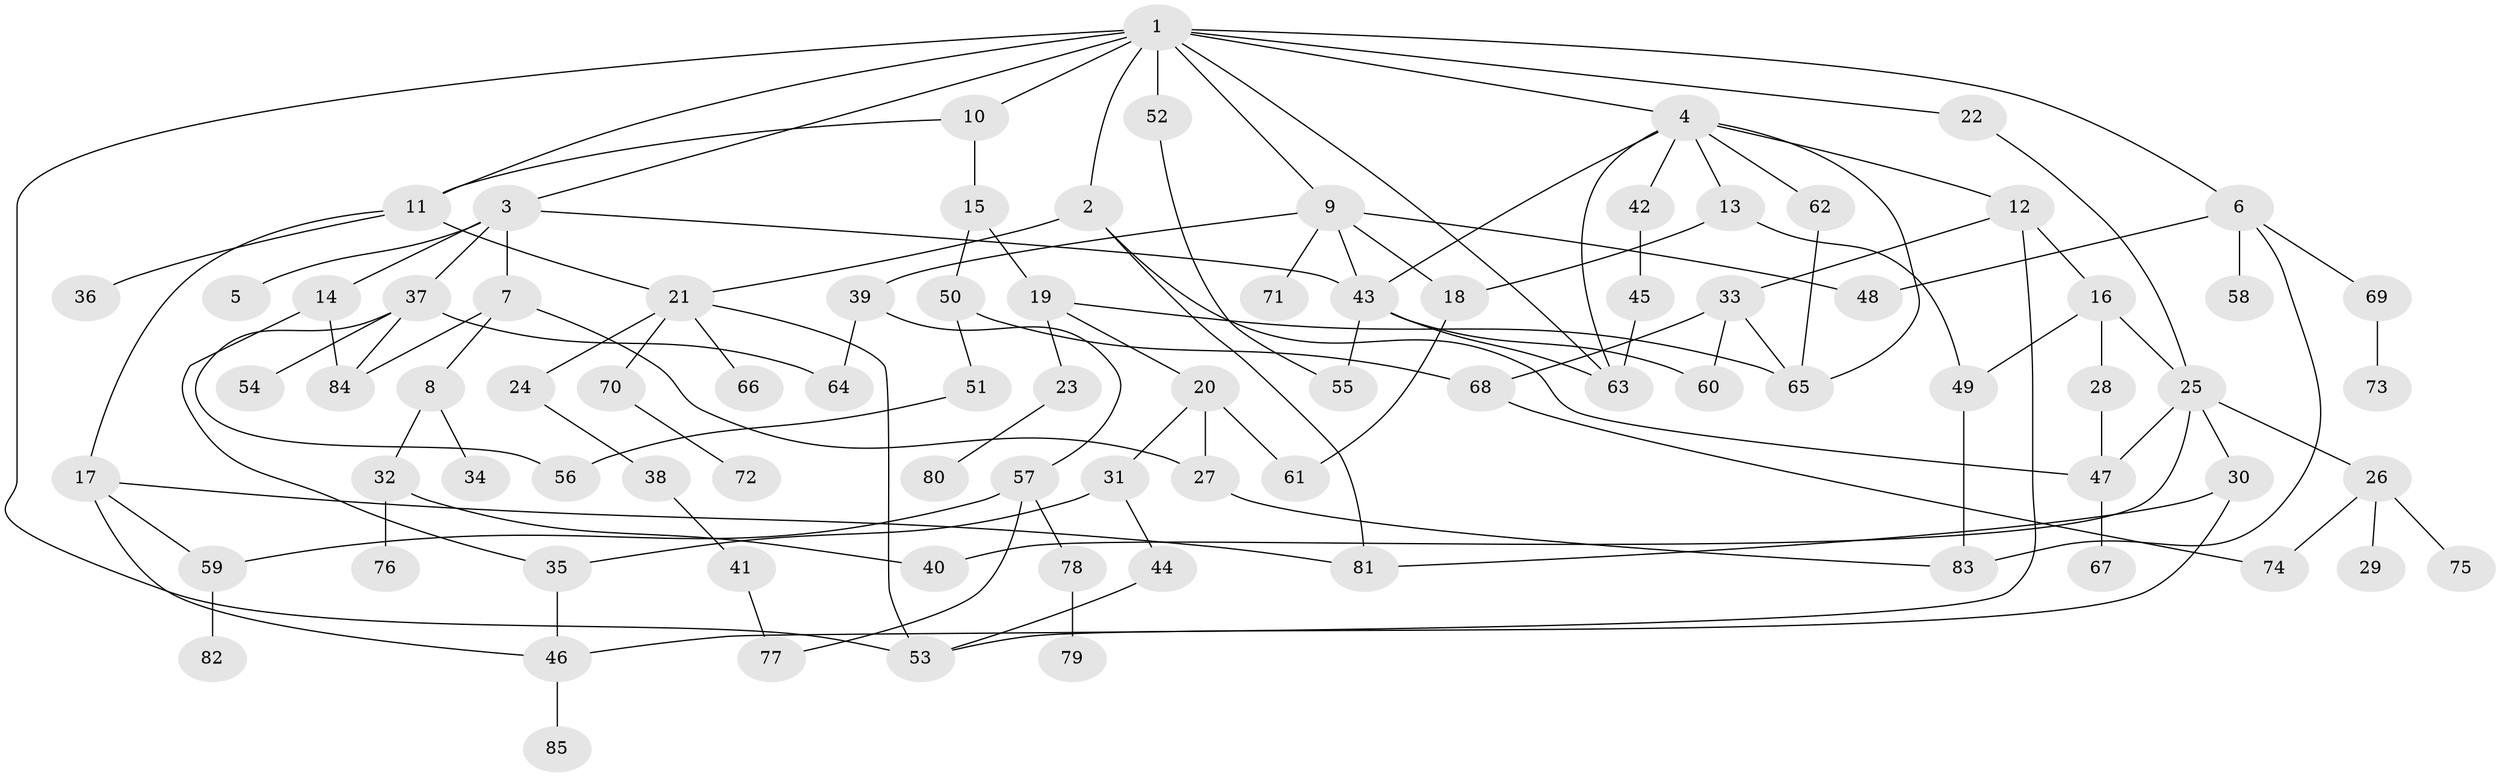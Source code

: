 // coarse degree distribution, {10: 0.0196078431372549, 8: 0.0196078431372549, 5: 0.1568627450980392, 6: 0.058823529411764705, 4: 0.23529411764705882, 2: 0.1568627450980392, 1: 0.23529411764705882, 3: 0.11764705882352941}
// Generated by graph-tools (version 1.1) at 2025/23/03/03/25 07:23:33]
// undirected, 85 vertices, 123 edges
graph export_dot {
graph [start="1"]
  node [color=gray90,style=filled];
  1;
  2;
  3;
  4;
  5;
  6;
  7;
  8;
  9;
  10;
  11;
  12;
  13;
  14;
  15;
  16;
  17;
  18;
  19;
  20;
  21;
  22;
  23;
  24;
  25;
  26;
  27;
  28;
  29;
  30;
  31;
  32;
  33;
  34;
  35;
  36;
  37;
  38;
  39;
  40;
  41;
  42;
  43;
  44;
  45;
  46;
  47;
  48;
  49;
  50;
  51;
  52;
  53;
  54;
  55;
  56;
  57;
  58;
  59;
  60;
  61;
  62;
  63;
  64;
  65;
  66;
  67;
  68;
  69;
  70;
  71;
  72;
  73;
  74;
  75;
  76;
  77;
  78;
  79;
  80;
  81;
  82;
  83;
  84;
  85;
  1 -- 2;
  1 -- 3;
  1 -- 4;
  1 -- 6;
  1 -- 9;
  1 -- 10;
  1 -- 11;
  1 -- 22;
  1 -- 52;
  1 -- 53;
  1 -- 63;
  2 -- 21;
  2 -- 47;
  2 -- 81;
  3 -- 5;
  3 -- 7;
  3 -- 14;
  3 -- 37;
  3 -- 43;
  4 -- 12;
  4 -- 13;
  4 -- 42;
  4 -- 62;
  4 -- 65;
  4 -- 43;
  4 -- 63;
  6 -- 58;
  6 -- 69;
  6 -- 48;
  6 -- 83;
  7 -- 8;
  7 -- 27;
  7 -- 84;
  8 -- 32;
  8 -- 34;
  9 -- 18;
  9 -- 39;
  9 -- 48;
  9 -- 71;
  9 -- 43;
  10 -- 15;
  10 -- 11;
  11 -- 17;
  11 -- 36;
  11 -- 21;
  12 -- 16;
  12 -- 33;
  12 -- 46;
  13 -- 49;
  13 -- 18;
  14 -- 35;
  14 -- 84;
  15 -- 19;
  15 -- 50;
  16 -- 25;
  16 -- 28;
  16 -- 49;
  17 -- 46;
  17 -- 81;
  17 -- 59;
  18 -- 61;
  19 -- 20;
  19 -- 23;
  19 -- 65;
  20 -- 31;
  20 -- 27;
  20 -- 61;
  21 -- 24;
  21 -- 66;
  21 -- 70;
  21 -- 53;
  22 -- 25;
  23 -- 80;
  24 -- 38;
  25 -- 26;
  25 -- 30;
  25 -- 40;
  25 -- 47;
  26 -- 29;
  26 -- 74;
  26 -- 75;
  27 -- 83;
  28 -- 47;
  30 -- 53;
  30 -- 81;
  31 -- 44;
  31 -- 35;
  32 -- 76;
  32 -- 40;
  33 -- 60;
  33 -- 68;
  33 -- 65;
  35 -- 46;
  37 -- 54;
  37 -- 56;
  37 -- 84;
  37 -- 64;
  38 -- 41;
  39 -- 57;
  39 -- 64;
  41 -- 77;
  42 -- 45;
  43 -- 63;
  43 -- 60;
  43 -- 55;
  44 -- 53;
  45 -- 63;
  46 -- 85;
  47 -- 67;
  49 -- 83;
  50 -- 51;
  50 -- 68;
  51 -- 56;
  52 -- 55;
  57 -- 59;
  57 -- 78;
  57 -- 77;
  59 -- 82;
  62 -- 65;
  68 -- 74;
  69 -- 73;
  70 -- 72;
  78 -- 79;
}
